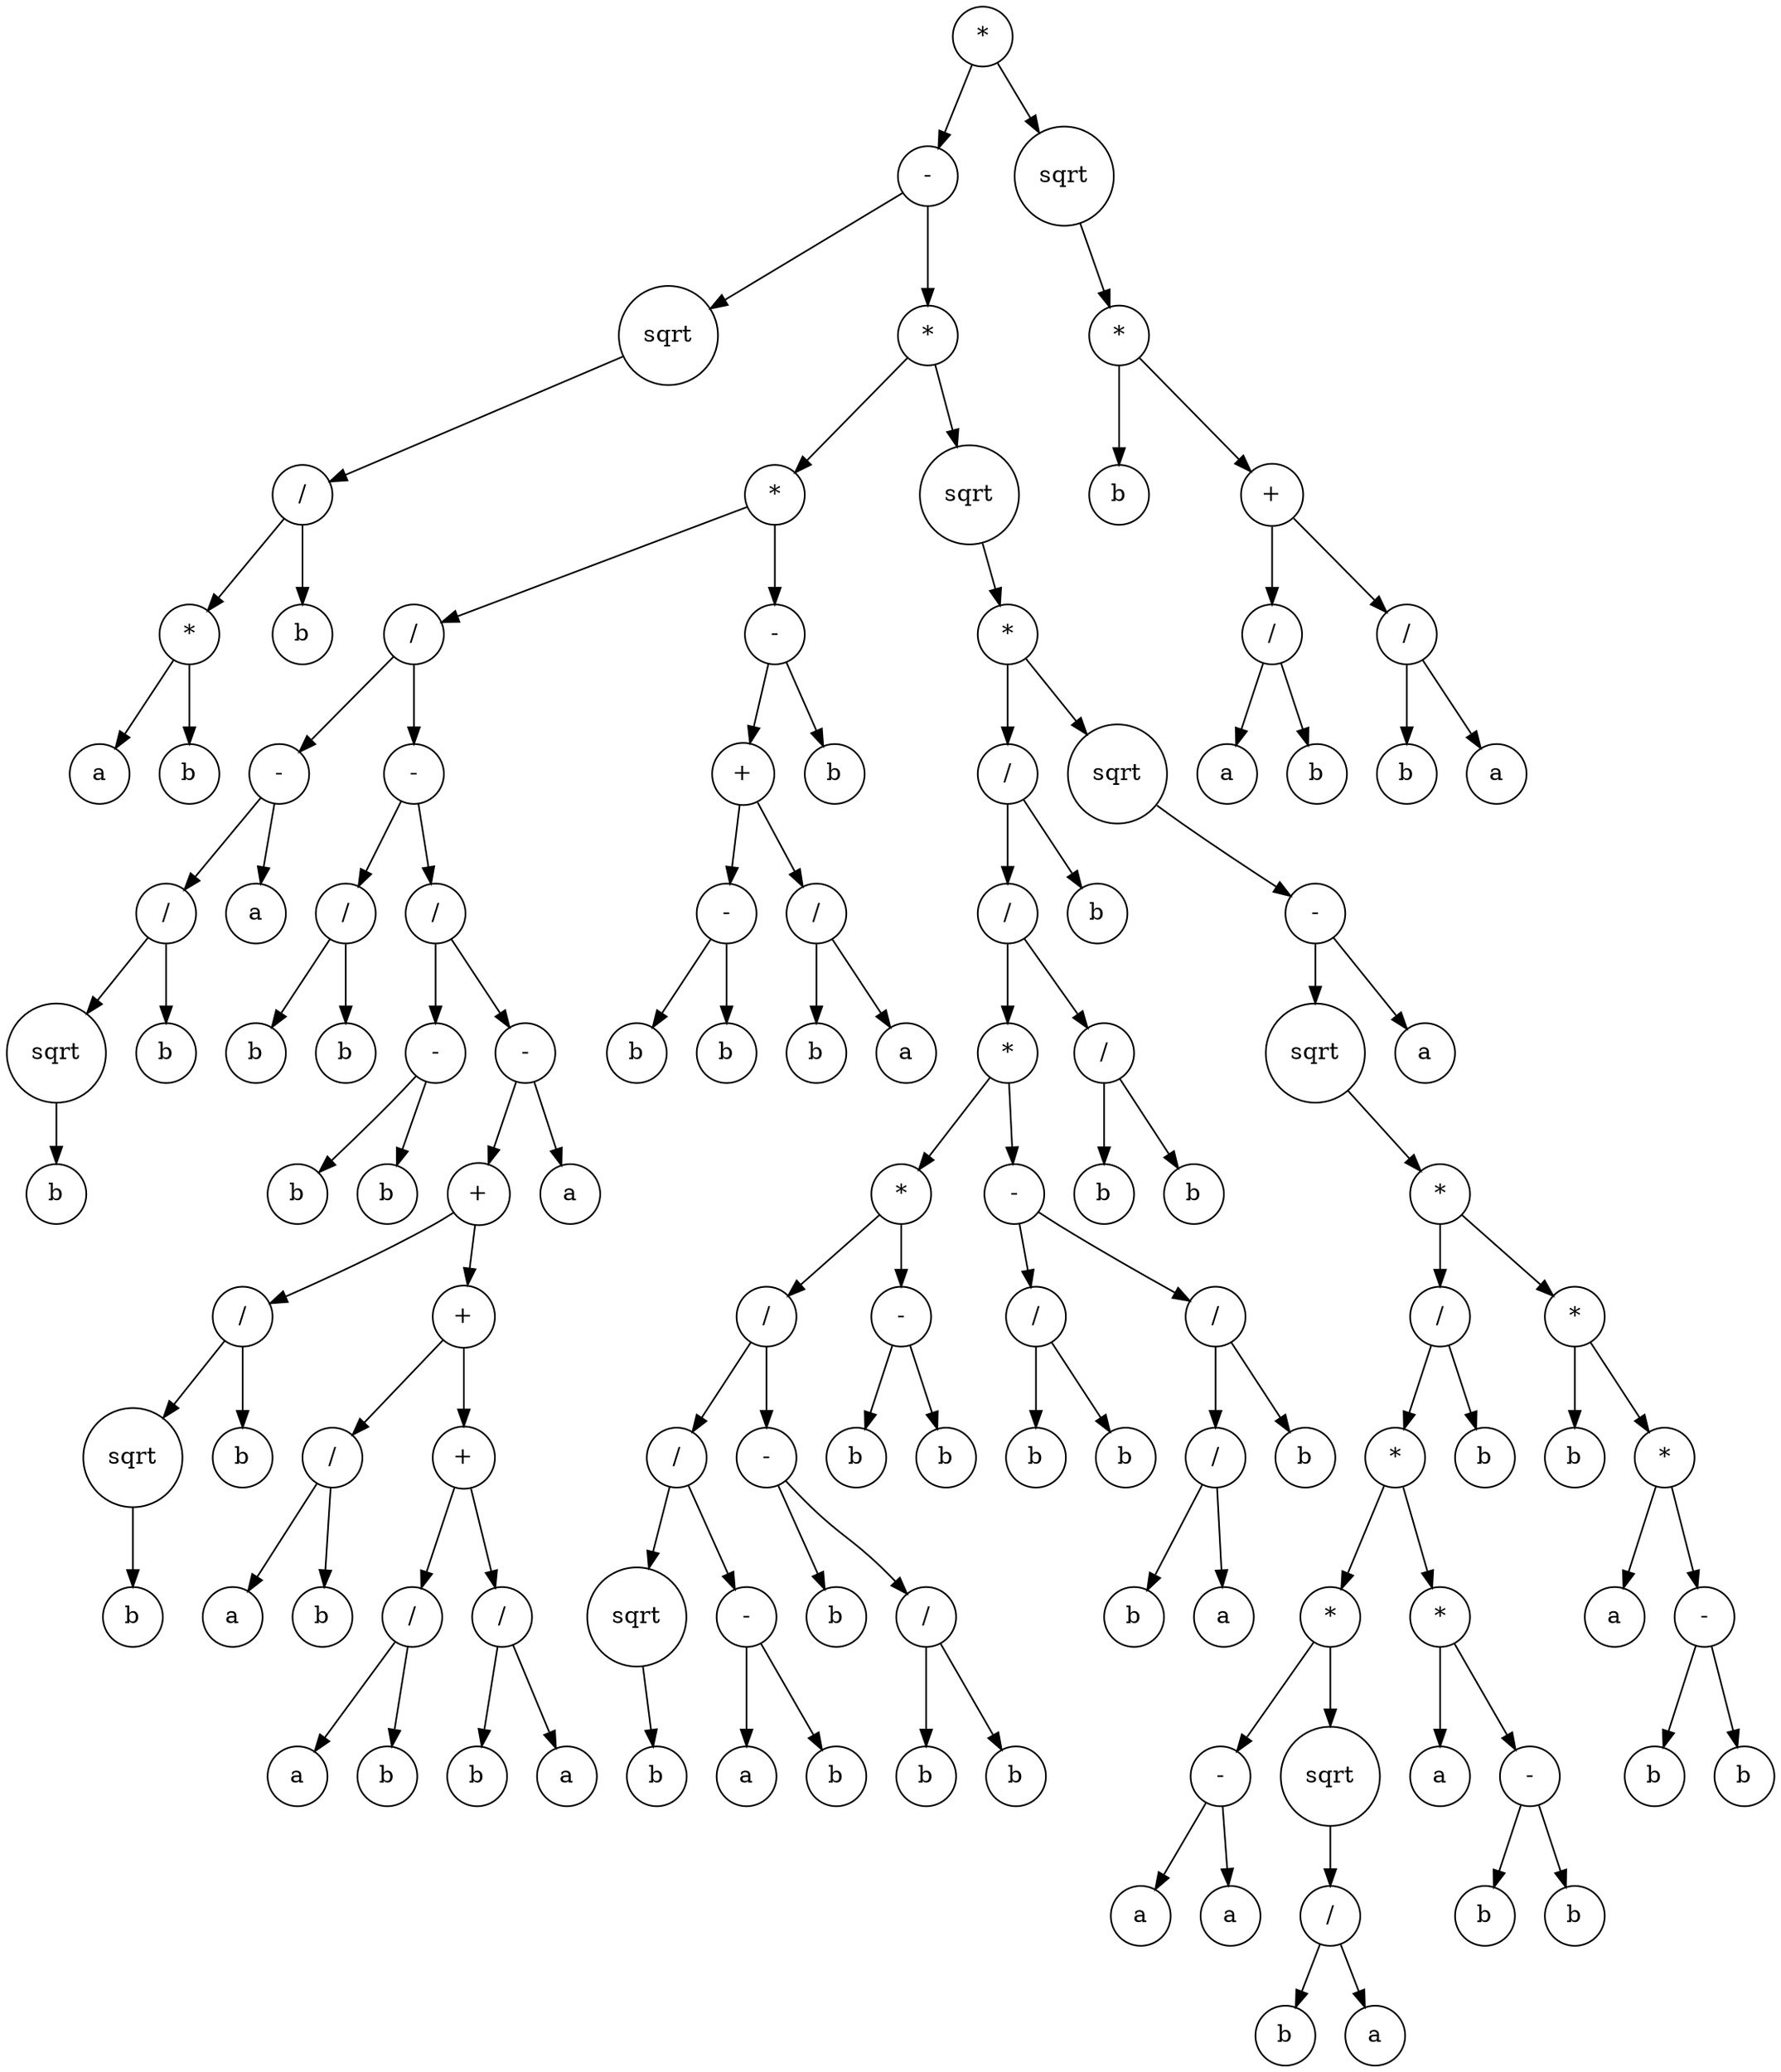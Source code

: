 digraph g {
graph [ordering=out];
node [shape=circle];
n[label = "*"];
n0[label = "-"];
n00[label = "sqrt"];
n000[label = "/"];
n0000[label = "*"];
n00000[label = "a"];
n0000 -> n00000;
n00001[label = "b"];
n0000 -> n00001;
n000 -> n0000;
n0001[label = "b"];
n000 -> n0001;
n00 -> n000;
n0 -> n00;
n01[label = "*"];
n010[label = "*"];
n0100[label = "/"];
n01000[label = "-"];
n010000[label = "/"];
n0100000[label = "sqrt"];
n01000000[label = "b"];
n0100000 -> n01000000;
n010000 -> n0100000;
n0100001[label = "b"];
n010000 -> n0100001;
n01000 -> n010000;
n010001[label = "a"];
n01000 -> n010001;
n0100 -> n01000;
n01001[label = "-"];
n010010[label = "/"];
n0100100[label = "b"];
n010010 -> n0100100;
n0100101[label = "b"];
n010010 -> n0100101;
n01001 -> n010010;
n010011[label = "/"];
n0100110[label = "-"];
n01001100[label = "b"];
n0100110 -> n01001100;
n01001101[label = "b"];
n0100110 -> n01001101;
n010011 -> n0100110;
n0100111[label = "-"];
n01001110[label = "+"];
n010011100[label = "/"];
n0100111000[label = "sqrt"];
n01001110000[label = "b"];
n0100111000 -> n01001110000;
n010011100 -> n0100111000;
n0100111001[label = "b"];
n010011100 -> n0100111001;
n01001110 -> n010011100;
n010011101[label = "+"];
n0100111010[label = "/"];
n01001110100[label = "a"];
n0100111010 -> n01001110100;
n01001110101[label = "b"];
n0100111010 -> n01001110101;
n010011101 -> n0100111010;
n0100111011[label = "+"];
n01001110110[label = "/"];
n010011101100[label = "a"];
n01001110110 -> n010011101100;
n010011101101[label = "b"];
n01001110110 -> n010011101101;
n0100111011 -> n01001110110;
n01001110111[label = "/"];
n010011101110[label = "b"];
n01001110111 -> n010011101110;
n010011101111[label = "a"];
n01001110111 -> n010011101111;
n0100111011 -> n01001110111;
n010011101 -> n0100111011;
n01001110 -> n010011101;
n0100111 -> n01001110;
n01001111[label = "a"];
n0100111 -> n01001111;
n010011 -> n0100111;
n01001 -> n010011;
n0100 -> n01001;
n010 -> n0100;
n0101[label = "-"];
n01010[label = "+"];
n010100[label = "-"];
n0101000[label = "b"];
n010100 -> n0101000;
n0101001[label = "b"];
n010100 -> n0101001;
n01010 -> n010100;
n010101[label = "/"];
n0101010[label = "b"];
n010101 -> n0101010;
n0101011[label = "a"];
n010101 -> n0101011;
n01010 -> n010101;
n0101 -> n01010;
n01011[label = "b"];
n0101 -> n01011;
n010 -> n0101;
n01 -> n010;
n011[label = "sqrt"];
n0110[label = "*"];
n01100[label = "/"];
n011000[label = "/"];
n0110000[label = "*"];
n01100000[label = "*"];
n011000000[label = "/"];
n0110000000[label = "/"];
n01100000000[label = "sqrt"];
n011000000000[label = "b"];
n01100000000 -> n011000000000;
n0110000000 -> n01100000000;
n01100000001[label = "-"];
n011000000010[label = "a"];
n01100000001 -> n011000000010;
n011000000011[label = "b"];
n01100000001 -> n011000000011;
n0110000000 -> n01100000001;
n011000000 -> n0110000000;
n0110000001[label = "-"];
n01100000010[label = "b"];
n0110000001 -> n01100000010;
n01100000011[label = "/"];
n011000000110[label = "b"];
n01100000011 -> n011000000110;
n011000000111[label = "b"];
n01100000011 -> n011000000111;
n0110000001 -> n01100000011;
n011000000 -> n0110000001;
n01100000 -> n011000000;
n011000001[label = "-"];
n0110000010[label = "b"];
n011000001 -> n0110000010;
n0110000011[label = "b"];
n011000001 -> n0110000011;
n01100000 -> n011000001;
n0110000 -> n01100000;
n01100001[label = "-"];
n011000010[label = "/"];
n0110000100[label = "b"];
n011000010 -> n0110000100;
n0110000101[label = "b"];
n011000010 -> n0110000101;
n01100001 -> n011000010;
n011000011[label = "/"];
n0110000110[label = "/"];
n01100001100[label = "b"];
n0110000110 -> n01100001100;
n01100001101[label = "a"];
n0110000110 -> n01100001101;
n011000011 -> n0110000110;
n0110000111[label = "b"];
n011000011 -> n0110000111;
n01100001 -> n011000011;
n0110000 -> n01100001;
n011000 -> n0110000;
n0110001[label = "/"];
n01100010[label = "b"];
n0110001 -> n01100010;
n01100011[label = "b"];
n0110001 -> n01100011;
n011000 -> n0110001;
n01100 -> n011000;
n011001[label = "b"];
n01100 -> n011001;
n0110 -> n01100;
n01101[label = "sqrt"];
n011010[label = "-"];
n0110100[label = "sqrt"];
n01101000[label = "*"];
n011010000[label = "/"];
n0110100000[label = "*"];
n01101000000[label = "*"];
n011010000000[label = "-"];
n0110100000000[label = "a"];
n011010000000 -> n0110100000000;
n0110100000001[label = "a"];
n011010000000 -> n0110100000001;
n01101000000 -> n011010000000;
n011010000001[label = "sqrt"];
n0110100000010[label = "/"];
n01101000000100[label = "b"];
n0110100000010 -> n01101000000100;
n01101000000101[label = "a"];
n0110100000010 -> n01101000000101;
n011010000001 -> n0110100000010;
n01101000000 -> n011010000001;
n0110100000 -> n01101000000;
n01101000001[label = "*"];
n011010000010[label = "a"];
n01101000001 -> n011010000010;
n011010000011[label = "-"];
n0110100000110[label = "b"];
n011010000011 -> n0110100000110;
n0110100000111[label = "b"];
n011010000011 -> n0110100000111;
n01101000001 -> n011010000011;
n0110100000 -> n01101000001;
n011010000 -> n0110100000;
n0110100001[label = "b"];
n011010000 -> n0110100001;
n01101000 -> n011010000;
n011010001[label = "*"];
n0110100010[label = "b"];
n011010001 -> n0110100010;
n0110100011[label = "*"];
n01101000110[label = "a"];
n0110100011 -> n01101000110;
n01101000111[label = "-"];
n011010001110[label = "b"];
n01101000111 -> n011010001110;
n011010001111[label = "b"];
n01101000111 -> n011010001111;
n0110100011 -> n01101000111;
n011010001 -> n0110100011;
n01101000 -> n011010001;
n0110100 -> n01101000;
n011010 -> n0110100;
n0110101[label = "a"];
n011010 -> n0110101;
n01101 -> n011010;
n0110 -> n01101;
n011 -> n0110;
n01 -> n011;
n0 -> n01;
n -> n0;
n1[label = "sqrt"];
n10[label = "*"];
n100[label = "b"];
n10 -> n100;
n101[label = "+"];
n1010[label = "/"];
n10100[label = "a"];
n1010 -> n10100;
n10101[label = "b"];
n1010 -> n10101;
n101 -> n1010;
n1011[label = "/"];
n10110[label = "b"];
n1011 -> n10110;
n10111[label = "a"];
n1011 -> n10111;
n101 -> n1011;
n10 -> n101;
n1 -> n10;
n -> n1;
}
